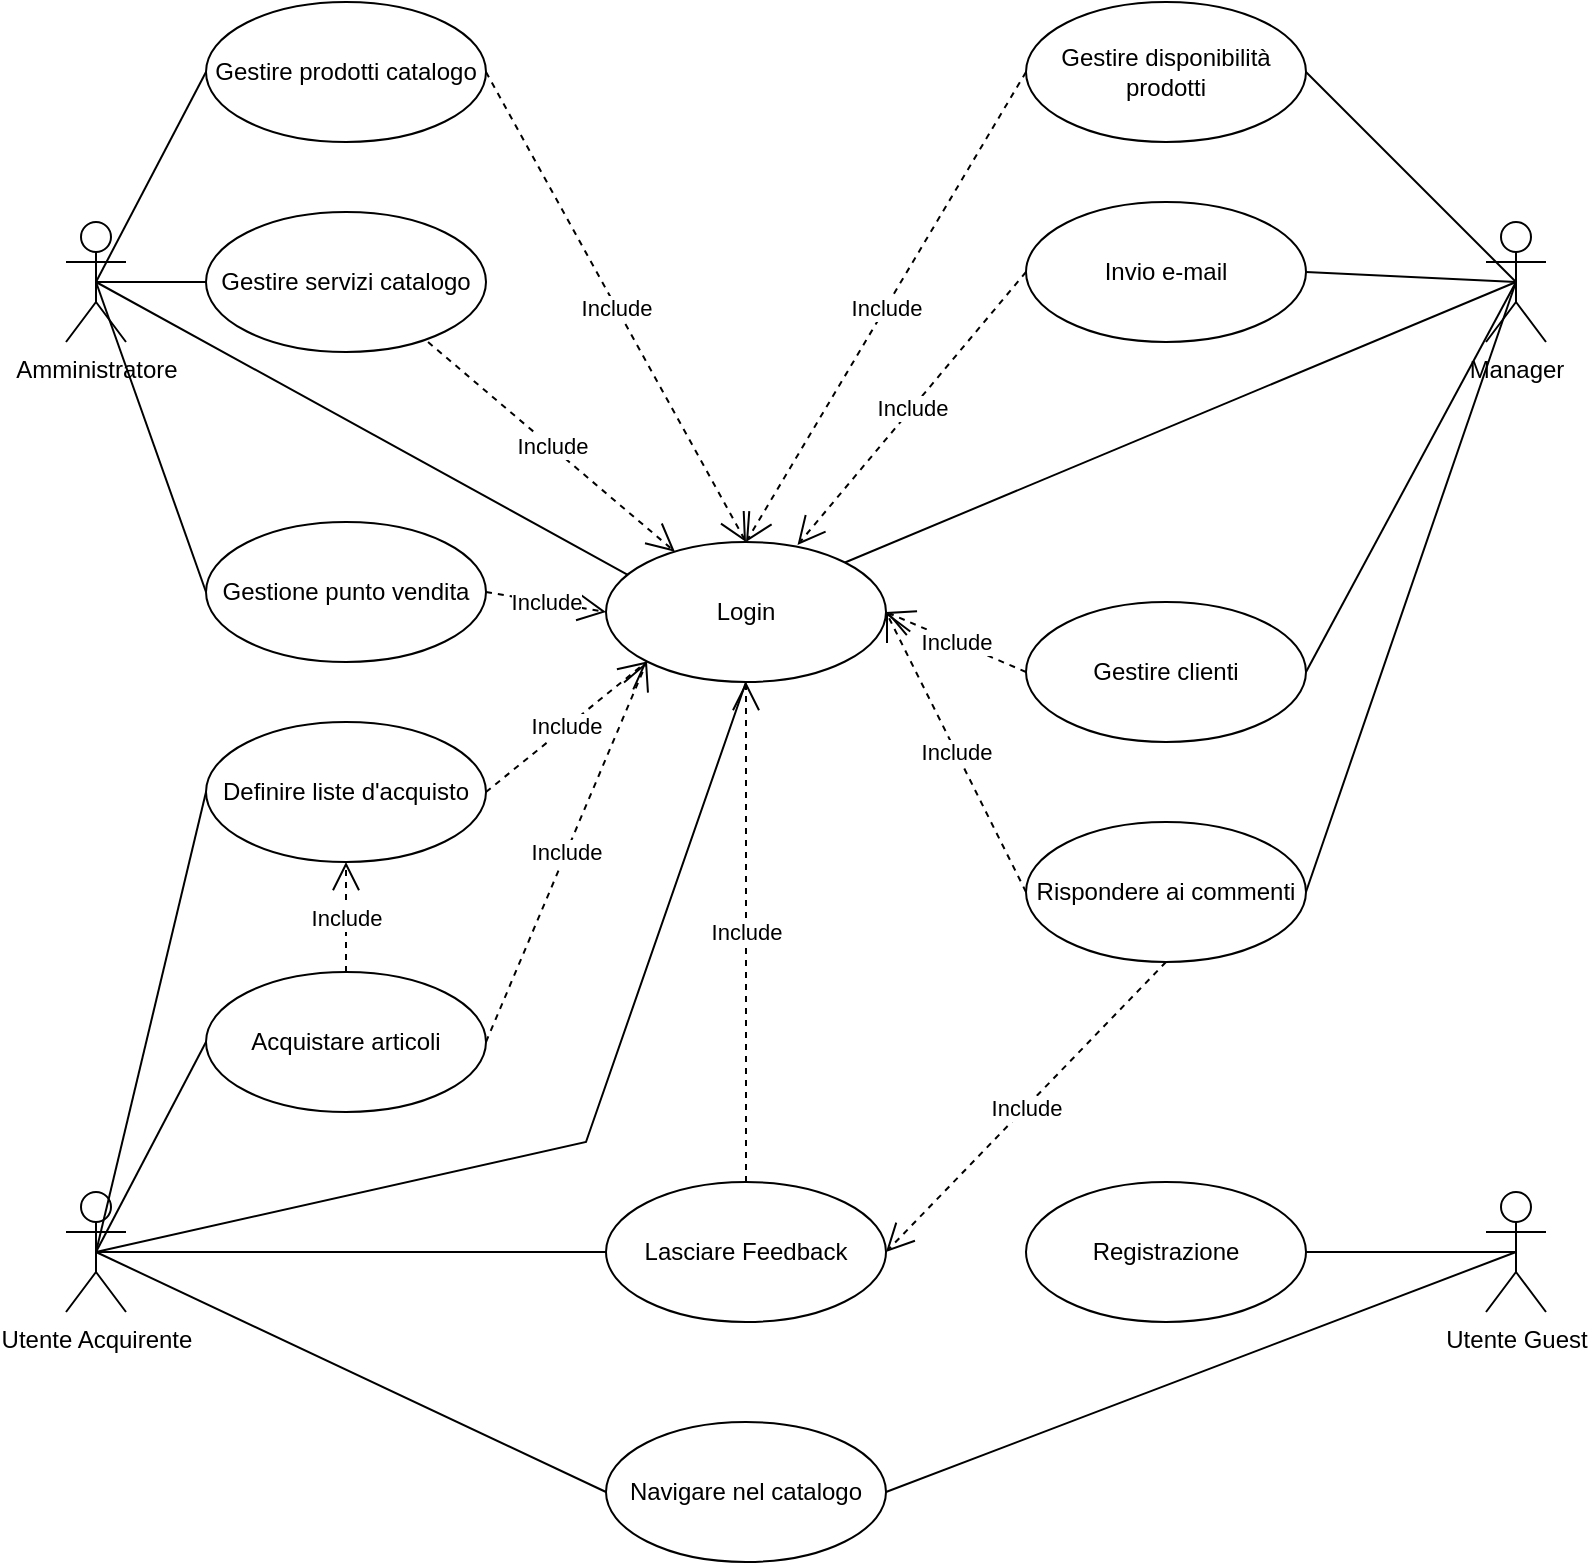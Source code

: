 <mxfile version="20.2.8" type="device"><diagram id="d8TgpGHhJWd98hlY7jNM" name="Pagina-1"><mxGraphModel dx="1826" dy="916" grid="1" gridSize="10" guides="1" tooltips="1" connect="1" arrows="1" fold="1" page="1" pageScale="1" pageWidth="827" pageHeight="1169" math="0" shadow="0"><root><mxCell id="0"/><mxCell id="1" parent="0"/><mxCell id="Zd4duJW0UXzW4VzWoXG6-1" value="Amministratore" style="shape=umlActor;verticalLabelPosition=bottom;verticalAlign=top;html=1;outlineConnect=0;" parent="1" vertex="1"><mxGeometry x="40" y="120" width="30" height="60" as="geometry"/></mxCell><mxCell id="Zd4duJW0UXzW4VzWoXG6-3" value="" style="endArrow=none;html=1;rounded=0;entryX=0;entryY=0.5;entryDx=0;entryDy=0;exitX=0.5;exitY=0.5;exitDx=0;exitDy=0;exitPerimeter=0;" parent="1" source="Zd4duJW0UXzW4VzWoXG6-1" target="Zd4duJW0UXzW4VzWoXG6-18" edge="1"><mxGeometry width="50" height="50" relative="1" as="geometry"><mxPoint x="120" y="180" as="sourcePoint"/><mxPoint x="200" y="70" as="targetPoint"/></mxGeometry></mxCell><mxCell id="Zd4duJW0UXzW4VzWoXG6-6" value="" style="endArrow=none;html=1;rounded=0;exitX=0.5;exitY=0.5;exitDx=0;exitDy=0;exitPerimeter=0;entryX=0;entryY=0.5;entryDx=0;entryDy=0;" parent="1" source="Zd4duJW0UXzW4VzWoXG6-1" target="Zd4duJW0UXzW4VzWoXG6-19" edge="1"><mxGeometry width="50" height="50" relative="1" as="geometry"><mxPoint x="350" y="350" as="sourcePoint"/><mxPoint x="200" y="170" as="targetPoint"/></mxGeometry></mxCell><mxCell id="Zd4duJW0UXzW4VzWoXG6-8" value="" style="endArrow=none;html=1;rounded=0;exitX=0.5;exitY=0.5;exitDx=0;exitDy=0;exitPerimeter=0;entryX=0.086;entryY=0.243;entryDx=0;entryDy=0;entryPerimeter=0;" parent="1" source="Zd4duJW0UXzW4VzWoXG6-1" target="Zd4duJW0UXzW4VzWoXG6-13" edge="1"><mxGeometry width="50" height="50" relative="1" as="geometry"><mxPoint x="350" y="350" as="sourcePoint"/><mxPoint x="310" y="340" as="targetPoint"/></mxGeometry></mxCell><mxCell id="Zd4duJW0UXzW4VzWoXG6-11" value="Include" style="endArrow=open;endSize=12;dashed=1;html=1;rounded=0;exitX=0.793;exitY=0.929;exitDx=0;exitDy=0;exitPerimeter=0;" parent="1" source="Zd4duJW0UXzW4VzWoXG6-19" target="Zd4duJW0UXzW4VzWoXG6-13" edge="1"><mxGeometry width="160" relative="1" as="geometry"><mxPoint x="322.426" y="188.284" as="sourcePoint"/><mxPoint x="353.431" y="287.574" as="targetPoint"/><Array as="points"/></mxGeometry></mxCell><mxCell id="Zd4duJW0UXzW4VzWoXG6-12" value="Include" style="endArrow=open;endSize=12;dashed=1;html=1;rounded=0;exitX=1;exitY=0.5;exitDx=0;exitDy=0;entryX=0.5;entryY=0;entryDx=0;entryDy=0;" parent="1" source="Zd4duJW0UXzW4VzWoXG6-18" target="Zd4duJW0UXzW4VzWoXG6-13" edge="1"><mxGeometry width="160" relative="1" as="geometry"><mxPoint x="340" y="60" as="sourcePoint"/><mxPoint x="410" y="270" as="targetPoint"/><Array as="points"/></mxGeometry></mxCell><mxCell id="Zd4duJW0UXzW4VzWoXG6-13" value="Login" style="ellipse;whiteSpace=wrap;html=1;" parent="1" vertex="1"><mxGeometry x="310" y="280" width="140" height="70" as="geometry"/></mxCell><mxCell id="Zd4duJW0UXzW4VzWoXG6-14" style="edgeStyle=orthogonalEdgeStyle;rounded=0;orthogonalLoop=1;jettySize=auto;html=1;exitX=0.5;exitY=1;exitDx=0;exitDy=0;" parent="1" edge="1"><mxGeometry relative="1" as="geometry"><mxPoint x="176" y="200" as="sourcePoint"/><mxPoint x="176" y="200" as="targetPoint"/></mxGeometry></mxCell><mxCell id="Zd4duJW0UXzW4VzWoXG6-18" value="Gestire prodotti catalogo" style="ellipse;whiteSpace=wrap;html=1;" parent="1" vertex="1"><mxGeometry x="110" y="10" width="140" height="70" as="geometry"/></mxCell><mxCell id="Zd4duJW0UXzW4VzWoXG6-19" value="Gestire servizi catalogo" style="ellipse;whiteSpace=wrap;html=1;" parent="1" vertex="1"><mxGeometry x="110" y="115" width="140" height="70" as="geometry"/></mxCell><mxCell id="Zd4duJW0UXzW4VzWoXG6-20" value="Gestione punto vendita" style="ellipse;whiteSpace=wrap;html=1;" parent="1" vertex="1"><mxGeometry x="110" y="270" width="140" height="70" as="geometry"/></mxCell><mxCell id="Zd4duJW0UXzW4VzWoXG6-22" value="" style="endArrow=none;html=1;rounded=0;entryX=0;entryY=0.5;entryDx=0;entryDy=0;exitX=0.5;exitY=0.5;exitDx=0;exitDy=0;exitPerimeter=0;" parent="1" source="Zd4duJW0UXzW4VzWoXG6-1" target="Zd4duJW0UXzW4VzWoXG6-20" edge="1"><mxGeometry width="50" height="50" relative="1" as="geometry"><mxPoint x="30" y="150" as="sourcePoint"/><mxPoint x="400" y="300" as="targetPoint"/></mxGeometry></mxCell><mxCell id="Zd4duJW0UXzW4VzWoXG6-23" value="Include" style="endArrow=open;endSize=12;dashed=1;html=1;rounded=0;exitX=1;exitY=0.5;exitDx=0;exitDy=0;entryX=0;entryY=0.5;entryDx=0;entryDy=0;" parent="1" source="Zd4duJW0UXzW4VzWoXG6-20" target="Zd4duJW0UXzW4VzWoXG6-13" edge="1"><mxGeometry width="160" relative="1" as="geometry"><mxPoint x="293.446" y="360.004" as="sourcePoint"/><mxPoint x="320" y="454.73" as="targetPoint"/><Array as="points"/></mxGeometry></mxCell><mxCell id="Zd4duJW0UXzW4VzWoXG6-25" value="Manager" style="shape=umlActor;verticalLabelPosition=bottom;verticalAlign=top;html=1;" parent="1" vertex="1"><mxGeometry x="750" y="120" width="30" height="60" as="geometry"/></mxCell><mxCell id="Zd4duJW0UXzW4VzWoXG6-32" value="Gestire disponibilità prodotti" style="ellipse;whiteSpace=wrap;html=1;" parent="1" vertex="1"><mxGeometry x="520" y="10" width="140" height="70" as="geometry"/></mxCell><mxCell id="Zd4duJW0UXzW4VzWoXG6-33" value="" style="endArrow=none;html=1;rounded=0;entryX=0.5;entryY=0.5;entryDx=0;entryDy=0;entryPerimeter=0;exitX=1;exitY=0.5;exitDx=0;exitDy=0;" parent="1" source="Zd4duJW0UXzW4VzWoXG6-32" target="Zd4duJW0UXzW4VzWoXG6-25" edge="1"><mxGeometry width="50" height="50" relative="1" as="geometry"><mxPoint x="570" y="200" as="sourcePoint"/><mxPoint x="620" y="150" as="targetPoint"/></mxGeometry></mxCell><mxCell id="Zd4duJW0UXzW4VzWoXG6-34" value="Include" style="endArrow=open;endSize=12;dashed=1;html=1;rounded=0;exitX=0;exitY=0.5;exitDx=0;exitDy=0;entryX=0.5;entryY=0;entryDx=0;entryDy=0;" parent="1" source="Zd4duJW0UXzW4VzWoXG6-32" target="Zd4duJW0UXzW4VzWoXG6-13" edge="1"><mxGeometry width="160" relative="1" as="geometry"><mxPoint x="460" y="40" as="sourcePoint"/><mxPoint x="876" y="405" as="targetPoint"/><Array as="points"/></mxGeometry></mxCell><mxCell id="Zd4duJW0UXzW4VzWoXG6-35" value="" style="endArrow=none;html=1;rounded=0;entryX=0.5;entryY=0.5;entryDx=0;entryDy=0;entryPerimeter=0;exitX=1;exitY=0;exitDx=0;exitDy=0;" parent="1" source="Zd4duJW0UXzW4VzWoXG6-13" target="Zd4duJW0UXzW4VzWoXG6-25" edge="1"><mxGeometry width="50" height="50" relative="1" as="geometry"><mxPoint x="560" y="450" as="sourcePoint"/><mxPoint x="610" y="400" as="targetPoint"/></mxGeometry></mxCell><mxCell id="Zd4duJW0UXzW4VzWoXG6-36" value="Invio e-mail" style="ellipse;whiteSpace=wrap;html=1;" parent="1" vertex="1"><mxGeometry x="520" y="110" width="140" height="70" as="geometry"/></mxCell><mxCell id="Zd4duJW0UXzW4VzWoXG6-37" value="" style="endArrow=none;html=1;rounded=0;entryX=0.5;entryY=0.5;entryDx=0;entryDy=0;entryPerimeter=0;exitX=1;exitY=0.5;exitDx=0;exitDy=0;" parent="1" source="Zd4duJW0UXzW4VzWoXG6-36" target="Zd4duJW0UXzW4VzWoXG6-25" edge="1"><mxGeometry width="50" height="50" relative="1" as="geometry"><mxPoint x="1040" y="405" as="sourcePoint"/><mxPoint x="1200" y="345" as="targetPoint"/><Array as="points"/></mxGeometry></mxCell><mxCell id="Zd4duJW0UXzW4VzWoXG6-38" value="Include" style="endArrow=open;endSize=12;dashed=1;html=1;rounded=0;exitX=0;exitY=0.5;exitDx=0;exitDy=0;entryX=0.684;entryY=0.021;entryDx=0;entryDy=0;entryPerimeter=0;" parent="1" source="Zd4duJW0UXzW4VzWoXG6-36" target="Zd4duJW0UXzW4VzWoXG6-13" edge="1"><mxGeometry width="160" relative="1" as="geometry"><mxPoint x="790" y="410" as="sourcePoint"/><mxPoint x="1189.918" y="648.187" as="targetPoint"/><Array as="points"/></mxGeometry></mxCell><mxCell id="Zd4duJW0UXzW4VzWoXG6-39" value="Rispondere ai commenti" style="ellipse;whiteSpace=wrap;html=1;" parent="1" vertex="1"><mxGeometry x="520" y="420" width="140" height="70" as="geometry"/></mxCell><mxCell id="Zd4duJW0UXzW4VzWoXG6-40" value="" style="endArrow=none;html=1;rounded=0;entryX=0.5;entryY=0.5;entryDx=0;entryDy=0;entryPerimeter=0;exitX=1;exitY=0.5;exitDx=0;exitDy=0;" parent="1" source="Zd4duJW0UXzW4VzWoXG6-39" target="Zd4duJW0UXzW4VzWoXG6-25" edge="1"><mxGeometry width="50" height="50" relative="1" as="geometry"><mxPoint x="1130" y="300" as="sourcePoint"/><mxPoint x="1345" y="300" as="targetPoint"/><Array as="points"/></mxGeometry></mxCell><mxCell id="Zd4duJW0UXzW4VzWoXG6-41" value="Include" style="endArrow=open;endSize=12;dashed=1;html=1;rounded=0;exitX=0;exitY=0.5;exitDx=0;exitDy=0;entryX=1;entryY=0.5;entryDx=0;entryDy=0;" parent="1" source="Zd4duJW0UXzW4VzWoXG6-39" target="Zd4duJW0UXzW4VzWoXG6-13" edge="1"><mxGeometry width="160" relative="1" as="geometry"><mxPoint x="1010" y="160" as="sourcePoint"/><mxPoint x="605.76" y="421.47" as="targetPoint"/><Array as="points"/></mxGeometry></mxCell><mxCell id="Zd4duJW0UXzW4VzWoXG6-42" value="Gestire clienti" style="ellipse;whiteSpace=wrap;html=1;" parent="1" vertex="1"><mxGeometry x="520" y="310" width="140" height="70" as="geometry"/></mxCell><mxCell id="Zd4duJW0UXzW4VzWoXG6-43" value="" style="endArrow=none;html=1;rounded=0;entryX=0.5;entryY=0.5;entryDx=0;entryDy=0;entryPerimeter=0;exitX=1;exitY=0.5;exitDx=0;exitDy=0;" parent="1" source="Zd4duJW0UXzW4VzWoXG6-42" target="Zd4duJW0UXzW4VzWoXG6-25" edge="1"><mxGeometry width="50" height="50" relative="1" as="geometry"><mxPoint x="1140" y="472.5" as="sourcePoint"/><mxPoint x="1345" y="277.5" as="targetPoint"/><Array as="points"/></mxGeometry></mxCell><mxCell id="Zd4duJW0UXzW4VzWoXG6-44" value="Include" style="endArrow=open;endSize=12;dashed=1;html=1;rounded=0;exitX=0;exitY=0.5;exitDx=0;exitDy=0;entryX=1;entryY=0.5;entryDx=0;entryDy=0;" parent="1" source="Zd4duJW0UXzW4VzWoXG6-42" target="Zd4duJW0UXzW4VzWoXG6-13" edge="1"><mxGeometry width="160" relative="1" as="geometry"><mxPoint x="1020" y="355.0" as="sourcePoint"/><mxPoint x="650" y="455.0" as="targetPoint"/><Array as="points"/></mxGeometry></mxCell><mxCell id="Zd4duJW0UXzW4VzWoXG6-45" value="Utente Acquirente" style="shape=umlActor;verticalLabelPosition=bottom;verticalAlign=top;html=1;" parent="1" vertex="1"><mxGeometry x="40" y="605" width="30" height="60" as="geometry"/></mxCell><mxCell id="Zd4duJW0UXzW4VzWoXG6-46" value="Navigare nel catalogo" style="ellipse;whiteSpace=wrap;html=1;" parent="1" vertex="1"><mxGeometry x="310" y="720" width="140" height="70" as="geometry"/></mxCell><mxCell id="Zd4duJW0UXzW4VzWoXG6-47" value="" style="endArrow=none;html=1;rounded=0;exitX=0.5;exitY=0.5;exitDx=0;exitDy=0;exitPerimeter=0;entryX=0;entryY=0.5;entryDx=0;entryDy=0;" parent="1" source="Zd4duJW0UXzW4VzWoXG6-45" target="Zd4duJW0UXzW4VzWoXG6-46" edge="1"><mxGeometry width="50" height="50" relative="1" as="geometry"><mxPoint x="120" y="780" as="sourcePoint"/><mxPoint x="170" y="730" as="targetPoint"/></mxGeometry></mxCell><mxCell id="Zd4duJW0UXzW4VzWoXG6-48" value="Utente Guest" style="shape=umlActor;verticalLabelPosition=bottom;verticalAlign=top;html=1;" parent="1" vertex="1"><mxGeometry x="750" y="605" width="30" height="60" as="geometry"/></mxCell><mxCell id="Zd4duJW0UXzW4VzWoXG6-50" value="" style="endArrow=none;html=1;rounded=0;entryX=0.5;entryY=0.5;entryDx=0;entryDy=0;entryPerimeter=0;exitX=1;exitY=0.5;exitDx=0;exitDy=0;" parent="1" source="Zd4duJW0UXzW4VzWoXG6-46" target="Zd4duJW0UXzW4VzWoXG6-48" edge="1"><mxGeometry width="50" height="50" relative="1" as="geometry"><mxPoint x="410" y="670" as="sourcePoint"/><mxPoint x="460" y="620" as="targetPoint"/></mxGeometry></mxCell><mxCell id="Zd4duJW0UXzW4VzWoXG6-51" value="Registrazione" style="ellipse;whiteSpace=wrap;html=1;" parent="1" vertex="1"><mxGeometry x="520" y="600" width="140" height="70" as="geometry"/></mxCell><mxCell id="Zd4duJW0UXzW4VzWoXG6-52" value="" style="endArrow=none;html=1;rounded=0;entryX=0.5;entryY=0.5;entryDx=0;entryDy=0;entryPerimeter=0;exitX=1;exitY=0.5;exitDx=0;exitDy=0;" parent="1" source="Zd4duJW0UXzW4VzWoXG6-51" target="Zd4duJW0UXzW4VzWoXG6-48" edge="1"><mxGeometry width="50" height="50" relative="1" as="geometry"><mxPoint x="410" y="670" as="sourcePoint"/><mxPoint x="460" y="620" as="targetPoint"/></mxGeometry></mxCell><mxCell id="Zd4duJW0UXzW4VzWoXG6-53" value="Definire liste d'acquisto" style="ellipse;whiteSpace=wrap;html=1;" parent="1" vertex="1"><mxGeometry x="110" y="370" width="140" height="70" as="geometry"/></mxCell><mxCell id="Zd4duJW0UXzW4VzWoXG6-54" value="" style="endArrow=none;html=1;rounded=0;exitX=0.5;exitY=0.5;exitDx=0;exitDy=0;exitPerimeter=0;entryX=0;entryY=0.5;entryDx=0;entryDy=0;" parent="1" source="Zd4duJW0UXzW4VzWoXG6-45" target="Zd4duJW0UXzW4VzWoXG6-53" edge="1"><mxGeometry width="50" height="50" relative="1" as="geometry"><mxPoint x="890" y="590" as="sourcePoint"/><mxPoint x="940" y="540" as="targetPoint"/></mxGeometry></mxCell><mxCell id="Zd4duJW0UXzW4VzWoXG6-55" value="Include" style="endArrow=open;endSize=12;dashed=1;html=1;rounded=0;exitX=1;exitY=0.5;exitDx=0;exitDy=0;entryX=0;entryY=1;entryDx=0;entryDy=0;" parent="1" source="Zd4duJW0UXzW4VzWoXG6-53" target="Zd4duJW0UXzW4VzWoXG6-13" edge="1"><mxGeometry width="160" relative="1" as="geometry"><mxPoint x="770" y="560" as="sourcePoint"/><mxPoint x="930" y="560" as="targetPoint"/></mxGeometry></mxCell><mxCell id="Zd4duJW0UXzW4VzWoXG6-56" value="Acquistare articoli" style="ellipse;whiteSpace=wrap;html=1;" parent="1" vertex="1"><mxGeometry x="110" y="495" width="140" height="70" as="geometry"/></mxCell><mxCell id="Zd4duJW0UXzW4VzWoXG6-57" value="" style="endArrow=none;html=1;rounded=0;exitX=0.5;exitY=0.5;exitDx=0;exitDy=0;exitPerimeter=0;entryX=0;entryY=0.5;entryDx=0;entryDy=0;" parent="1" source="Zd4duJW0UXzW4VzWoXG6-45" target="Zd4duJW0UXzW4VzWoXG6-56" edge="1"><mxGeometry width="50" height="50" relative="1" as="geometry"><mxPoint x="890" y="590" as="sourcePoint"/><mxPoint x="940" y="540" as="targetPoint"/></mxGeometry></mxCell><mxCell id="Zd4duJW0UXzW4VzWoXG6-58" value="Include" style="endArrow=open;endSize=12;dashed=1;html=1;rounded=0;exitX=0.5;exitY=0;exitDx=0;exitDy=0;entryX=0.5;entryY=1;entryDx=0;entryDy=0;" parent="1" source="Zd4duJW0UXzW4VzWoXG6-56" target="Zd4duJW0UXzW4VzWoXG6-53" edge="1"><mxGeometry width="160" relative="1" as="geometry"><mxPoint x="446.0" y="835.53" as="sourcePoint"/><mxPoint x="811.95" y="639.999" as="targetPoint"/></mxGeometry></mxCell><mxCell id="Zd4duJW0UXzW4VzWoXG6-59" value="Include" style="endArrow=open;endSize=12;dashed=1;html=1;rounded=0;exitX=1;exitY=0.5;exitDx=0;exitDy=0;entryX=0;entryY=1;entryDx=0;entryDy=0;" parent="1" source="Zd4duJW0UXzW4VzWoXG6-56" target="Zd4duJW0UXzW4VzWoXG6-13" edge="1"><mxGeometry width="160" relative="1" as="geometry"><mxPoint x="770" y="560" as="sourcePoint"/><mxPoint x="930" y="560" as="targetPoint"/></mxGeometry></mxCell><mxCell id="Zd4duJW0UXzW4VzWoXG6-60" value="Lasciare Feedback" style="ellipse;whiteSpace=wrap;html=1;" parent="1" vertex="1"><mxGeometry x="310" y="600" width="140" height="70" as="geometry"/></mxCell><mxCell id="Zd4duJW0UXzW4VzWoXG6-61" value="" style="endArrow=none;html=1;rounded=0;exitX=0.5;exitY=0.5;exitDx=0;exitDy=0;exitPerimeter=0;entryX=0;entryY=0.5;entryDx=0;entryDy=0;" parent="1" source="Zd4duJW0UXzW4VzWoXG6-45" target="Zd4duJW0UXzW4VzWoXG6-60" edge="1"><mxGeometry width="50" height="50" relative="1" as="geometry"><mxPoint x="840" y="630" as="sourcePoint"/><mxPoint x="890" y="580" as="targetPoint"/></mxGeometry></mxCell><mxCell id="Zd4duJW0UXzW4VzWoXG6-62" value="Include" style="endArrow=open;endSize=12;dashed=1;html=1;rounded=0;exitX=0.5;exitY=1;exitDx=0;exitDy=0;entryX=1;entryY=0.5;entryDx=0;entryDy=0;" parent="1" source="Zd4duJW0UXzW4VzWoXG6-39" target="Zd4duJW0UXzW4VzWoXG6-60" edge="1"><mxGeometry width="160" relative="1" as="geometry"><mxPoint x="164.0" y="705" as="sourcePoint"/><mxPoint x="529.95" y="479.469" as="targetPoint"/></mxGeometry></mxCell><mxCell id="Zd4duJW0UXzW4VzWoXG6-63" value="Include" style="endArrow=open;endSize=12;dashed=1;html=1;rounded=0;exitX=0.5;exitY=0;exitDx=0;exitDy=0;entryX=0.5;entryY=1;entryDx=0;entryDy=0;" parent="1" source="Zd4duJW0UXzW4VzWoXG6-60" target="Zd4duJW0UXzW4VzWoXG6-13" edge="1"><mxGeometry width="160" relative="1" as="geometry"><mxPoint x="174.0" y="715" as="sourcePoint"/><mxPoint x="539.95" y="489.469" as="targetPoint"/></mxGeometry></mxCell><mxCell id="UtzVqywa_LIevd9mrX5z-1" value="" style="endArrow=none;html=1;rounded=0;exitX=0.5;exitY=0.5;exitDx=0;exitDy=0;exitPerimeter=0;entryX=0.5;entryY=1;entryDx=0;entryDy=0;" edge="1" parent="1" source="Zd4duJW0UXzW4VzWoXG6-45" target="Zd4duJW0UXzW4VzWoXG6-13"><mxGeometry width="50" height="50" relative="1" as="geometry"><mxPoint x="50" y="630" as="sourcePoint"/><mxPoint x="440" y="510" as="targetPoint"/><Array as="points"><mxPoint x="300" y="580"/></Array></mxGeometry></mxCell></root></mxGraphModel></diagram></mxfile>